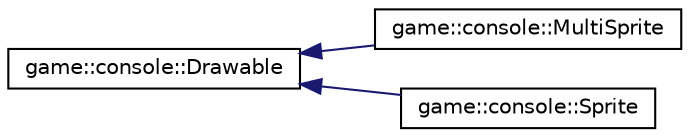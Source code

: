digraph "Graphical Class Hierarchy"
{
 // LATEX_PDF_SIZE
  edge [fontname="Helvetica",fontsize="10",labelfontname="Helvetica",labelfontsize="10"];
  node [fontname="Helvetica",fontsize="10",shape=record];
  rankdir="LR";
  Node0 [label="game::console::Drawable",height=0.2,width=0.4,color="black", fillcolor="white", style="filled",URL="$classgame_1_1console_1_1_drawable.html",tooltip="Abstract superclass of Sprite and MultiSprite classes."];
  Node0 -> Node1 [dir="back",color="midnightblue",fontsize="10",style="solid",fontname="Helvetica"];
  Node1 [label="game::console::MultiSprite",height=0.2,width=0.4,color="black", fillcolor="white", style="filled",URL="$classgame_1_1console_1_1_multi_sprite.html",tooltip="MultiSprite implementation. This Drawable object can display different Sprite regarding the index val..."];
  Node0 -> Node2 [dir="back",color="midnightblue",fontsize="10",style="solid",fontname="Helvetica"];
  Node2 [label="game::console::Sprite",height=0.2,width=0.4,color="black", fillcolor="white", style="filled",URL="$classgame_1_1console_1_1_sprite.html",tooltip="A Sprite is an ASCII image that can be displayed by the ConsoleEngine."];
}
